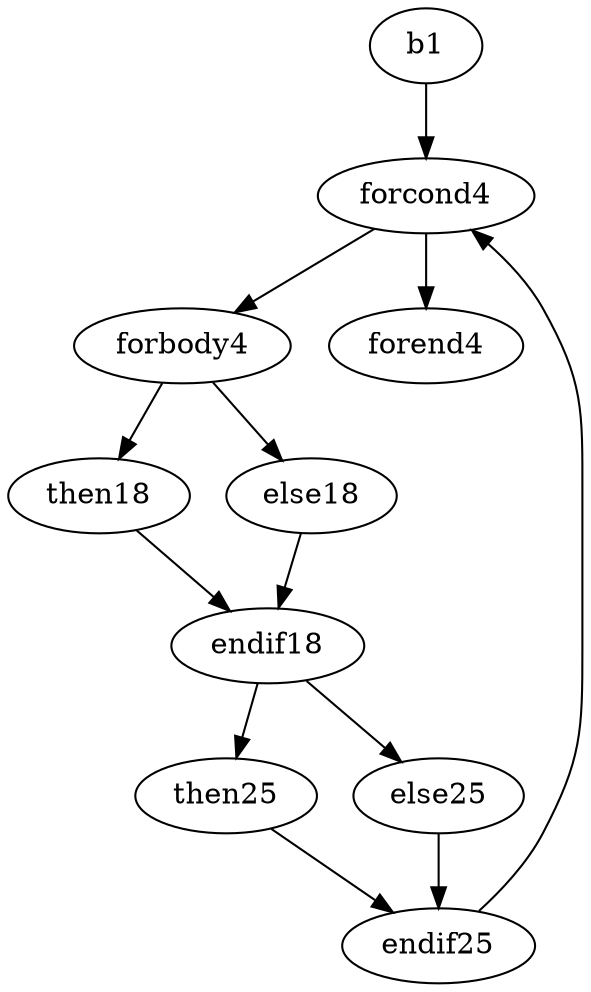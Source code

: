 digraph main {
  b1;
  forcond4;
  forbody4;
  then18;
  else18;
  endif18;
  then25;
  else25;
  endif25;
  forend4;
  b1 -> forcond4;
  forcond4 -> forbody4;
  forcond4 -> forend4;
  forbody4 -> then18;
  forbody4 -> else18;
  then18 -> endif18;
  else18 -> endif18;
  endif18 -> then25;
  endif18 -> else25;
  then25 -> endif25;
  else25 -> endif25;
  endif25 -> forcond4;
}
